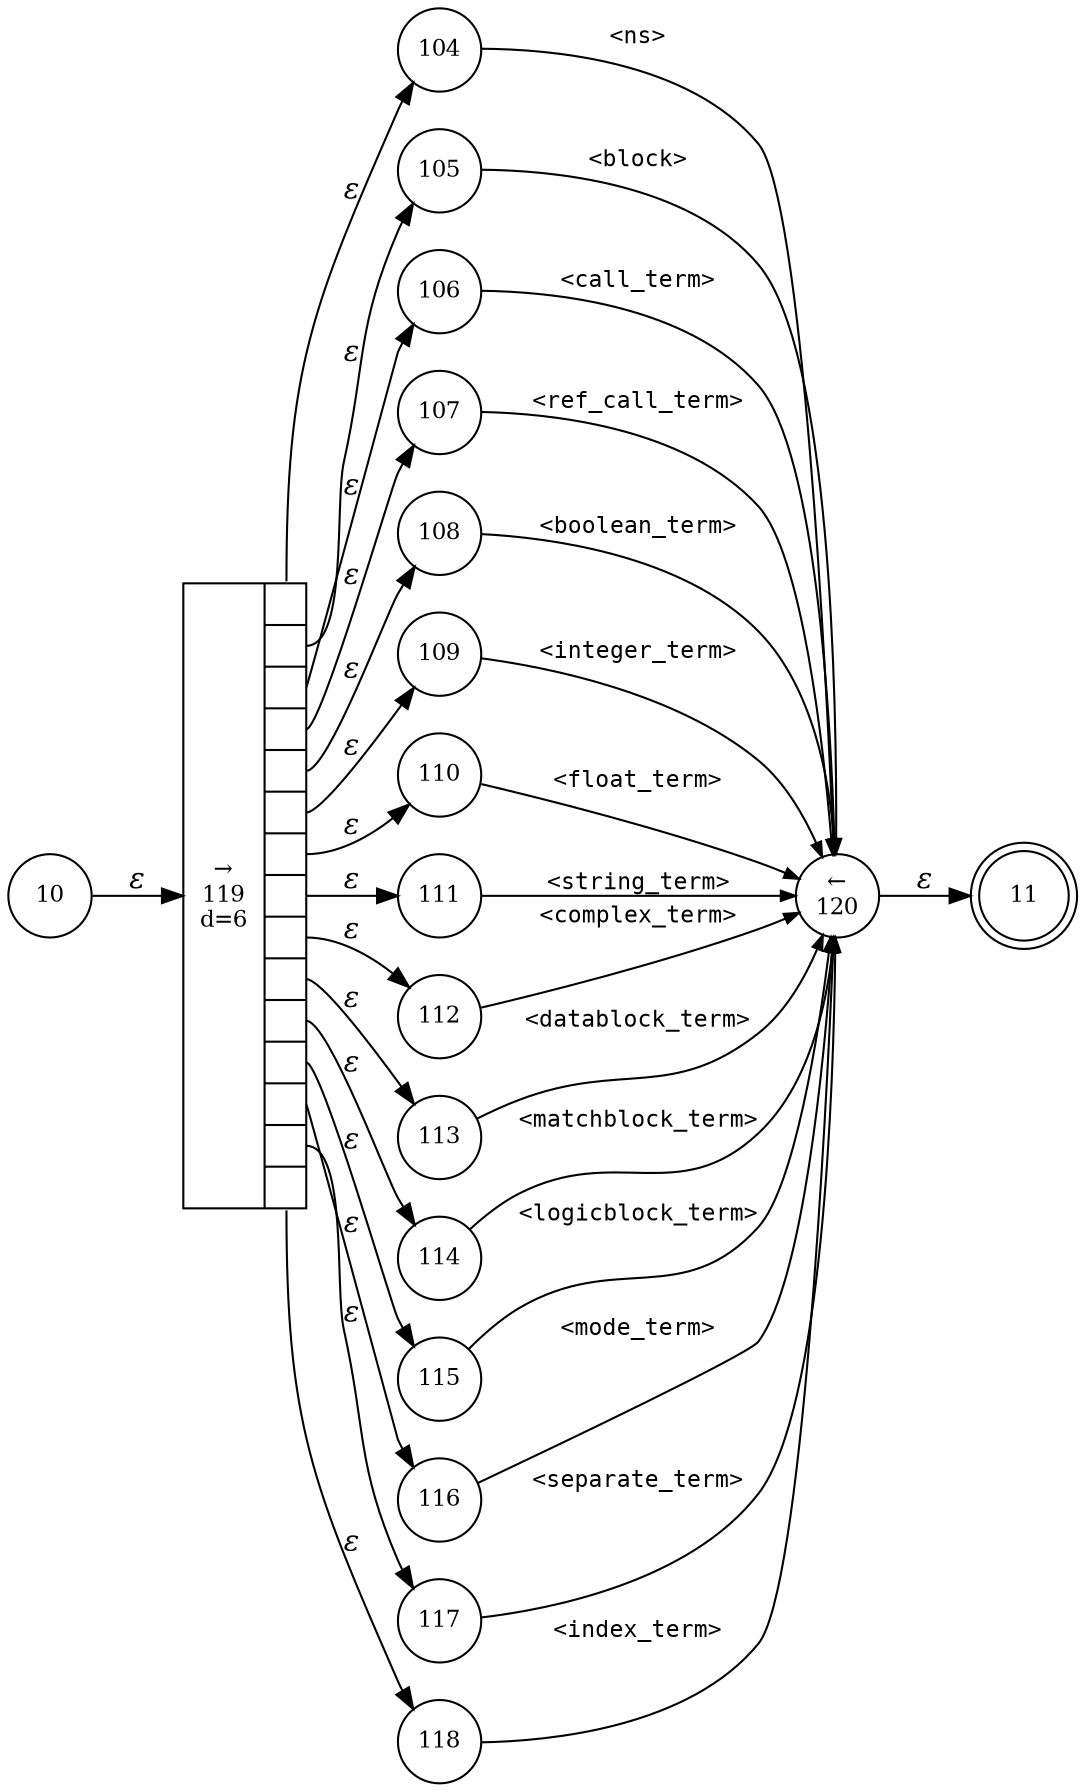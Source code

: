 digraph ATN {
rankdir=LR;
s11[fontsize=11, label="11", shape=doublecircle, fixedsize=true, width=.6];
s104[fontsize=11,label="104", shape=circle, fixedsize=true, width=.55, peripheries=1];
s105[fontsize=11,label="105", shape=circle, fixedsize=true, width=.55, peripheries=1];
s10[fontsize=11,label="10", shape=circle, fixedsize=true, width=.55, peripheries=1];
s106[fontsize=11,label="106", shape=circle, fixedsize=true, width=.55, peripheries=1];
s107[fontsize=11,label="107", shape=circle, fixedsize=true, width=.55, peripheries=1];
s108[fontsize=11,label="108", shape=circle, fixedsize=true, width=.55, peripheries=1];
s109[fontsize=11,label="109", shape=circle, fixedsize=true, width=.55, peripheries=1];
s110[fontsize=11,label="110", shape=circle, fixedsize=true, width=.55, peripheries=1];
s111[fontsize=11,label="111", shape=circle, fixedsize=true, width=.55, peripheries=1];
s112[fontsize=11,label="112", shape=circle, fixedsize=true, width=.55, peripheries=1];
s113[fontsize=11,label="113", shape=circle, fixedsize=true, width=.55, peripheries=1];
s114[fontsize=11,label="114", shape=circle, fixedsize=true, width=.55, peripheries=1];
s115[fontsize=11,label="115", shape=circle, fixedsize=true, width=.55, peripheries=1];
s116[fontsize=11,label="116", shape=circle, fixedsize=true, width=.55, peripheries=1];
s117[fontsize=11,label="117", shape=circle, fixedsize=true, width=.55, peripheries=1];
s118[fontsize=11,label="118", shape=circle, fixedsize=true, width=.55, peripheries=1];
s119[fontsize=11,label="{&rarr;\n119\nd=6|{<p0>|<p1>|<p2>|<p3>|<p4>|<p5>|<p6>|<p7>|<p8>|<p9>|<p10>|<p11>|<p12>|<p13>|<p14>}}", shape=record, fixedsize=false, peripheries=1];
s120[fontsize=11,label="&larr;\n120", shape=circle, fixedsize=true, width=.55, peripheries=1];
s10 -> s119 [fontname="Times-Italic", label="&epsilon;"];
s119:p0 -> s104 [fontname="Times-Italic", label="&epsilon;"];
s119:p1 -> s105 [fontname="Times-Italic", label="&epsilon;"];
s119:p2 -> s106 [fontname="Times-Italic", label="&epsilon;"];
s119:p3 -> s107 [fontname="Times-Italic", label="&epsilon;"];
s119:p4 -> s108 [fontname="Times-Italic", label="&epsilon;"];
s119:p5 -> s109 [fontname="Times-Italic", label="&epsilon;"];
s119:p6 -> s110 [fontname="Times-Italic", label="&epsilon;"];
s119:p7 -> s111 [fontname="Times-Italic", label="&epsilon;"];
s119:p8 -> s112 [fontname="Times-Italic", label="&epsilon;"];
s119:p9 -> s113 [fontname="Times-Italic", label="&epsilon;"];
s119:p10 -> s114 [fontname="Times-Italic", label="&epsilon;"];
s119:p11 -> s115 [fontname="Times-Italic", label="&epsilon;"];
s119:p12 -> s116 [fontname="Times-Italic", label="&epsilon;"];
s119:p13 -> s117 [fontname="Times-Italic", label="&epsilon;"];
s119:p14 -> s118 [fontname="Times-Italic", label="&epsilon;"];
s104 -> s120 [fontsize=11, fontname="Courier", arrowsize=.7, label = "<ns>", arrowhead = normal];
s105 -> s120 [fontsize=11, fontname="Courier", arrowsize=.7, label = "<block>", arrowhead = normal];
s106 -> s120 [fontsize=11, fontname="Courier", arrowsize=.7, label = "<call_term>", arrowhead = normal];
s107 -> s120 [fontsize=11, fontname="Courier", arrowsize=.7, label = "<ref_call_term>", arrowhead = normal];
s108 -> s120 [fontsize=11, fontname="Courier", arrowsize=.7, label = "<boolean_term>", arrowhead = normal];
s109 -> s120 [fontsize=11, fontname="Courier", arrowsize=.7, label = "<integer_term>", arrowhead = normal];
s110 -> s120 [fontsize=11, fontname="Courier", arrowsize=.7, label = "<float_term>", arrowhead = normal];
s111 -> s120 [fontsize=11, fontname="Courier", arrowsize=.7, label = "<string_term>", arrowhead = normal];
s112 -> s120 [fontsize=11, fontname="Courier", arrowsize=.7, label = "<complex_term>", arrowhead = normal];
s113 -> s120 [fontsize=11, fontname="Courier", arrowsize=.7, label = "<datablock_term>", arrowhead = normal];
s114 -> s120 [fontsize=11, fontname="Courier", arrowsize=.7, label = "<matchblock_term>", arrowhead = normal];
s115 -> s120 [fontsize=11, fontname="Courier", arrowsize=.7, label = "<logicblock_term>", arrowhead = normal];
s116 -> s120 [fontsize=11, fontname="Courier", arrowsize=.7, label = "<mode_term>", arrowhead = normal];
s117 -> s120 [fontsize=11, fontname="Courier", arrowsize=.7, label = "<separate_term>", arrowhead = normal];
s118 -> s120 [fontsize=11, fontname="Courier", arrowsize=.7, label = "<index_term>", arrowhead = normal];
s120 -> s11 [fontname="Times-Italic", label="&epsilon;"];
}